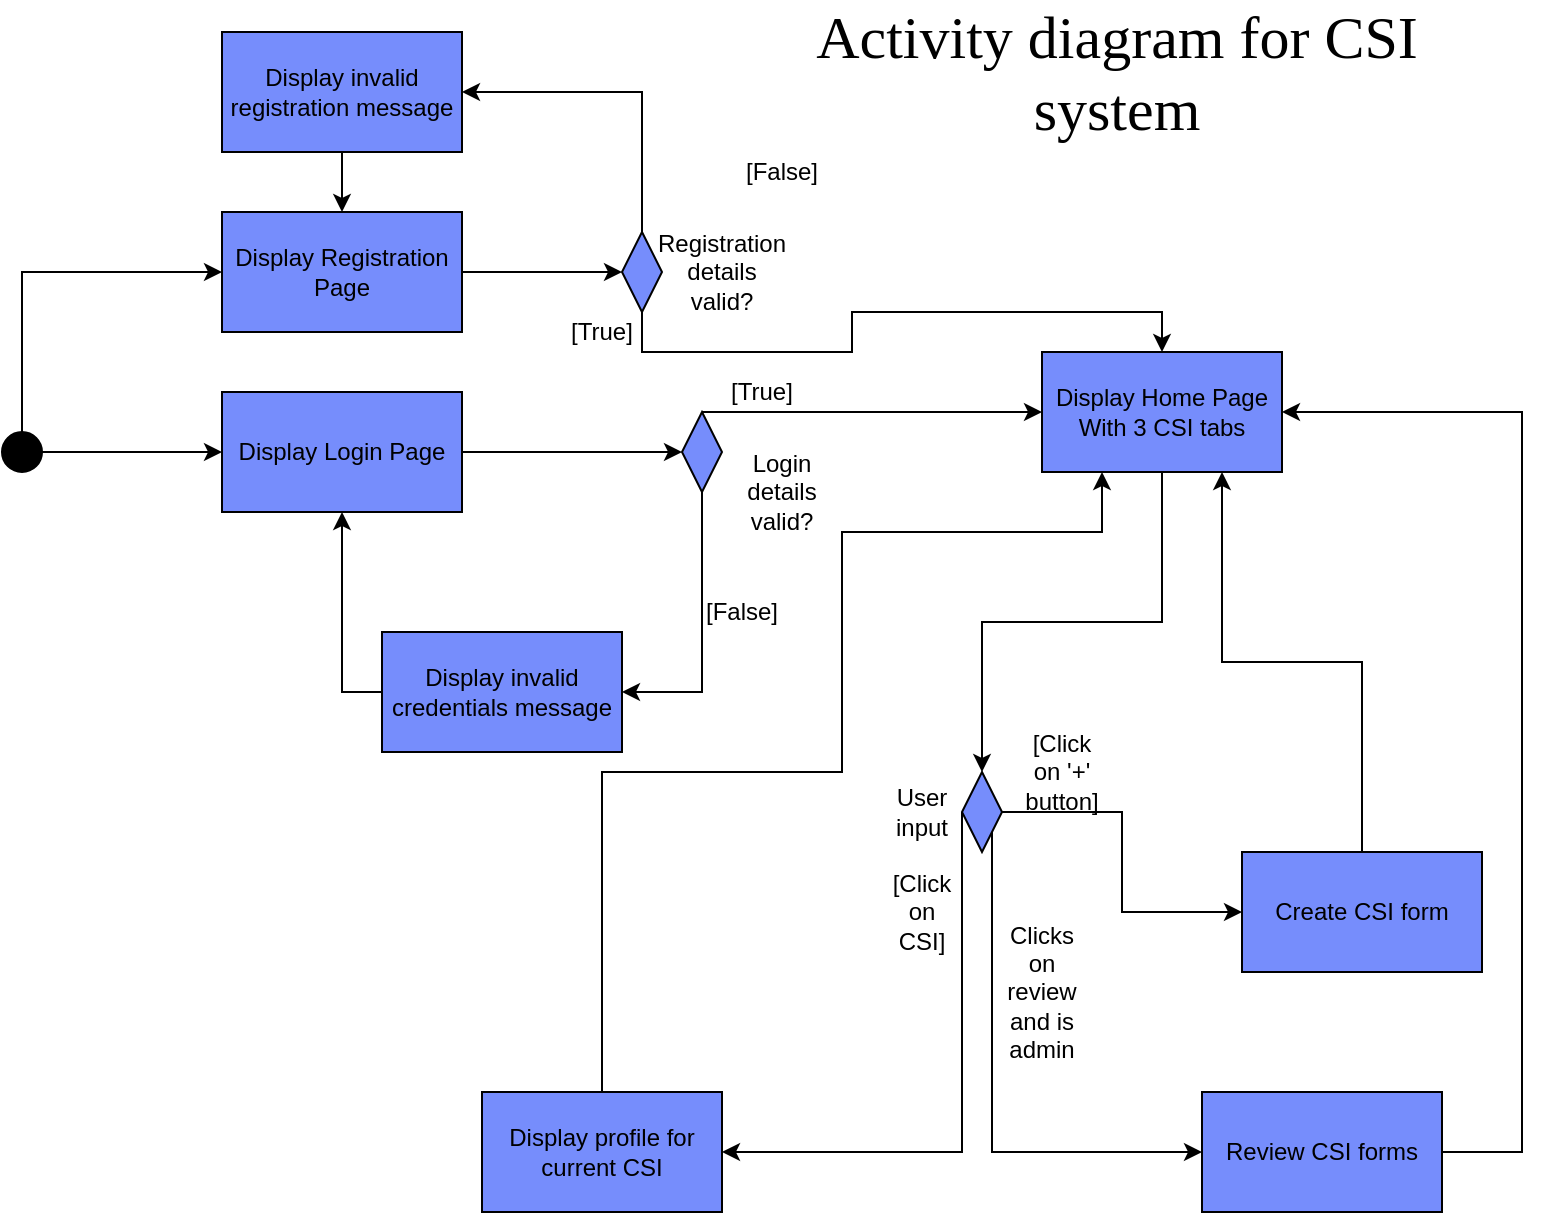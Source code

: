 <mxfile version="13.0.9" type="github">
  <diagram id="irh_rx_qs8wF5NUixnGU" name="Page-1">
    <mxGraphModel dx="1422" dy="1813" grid="1" gridSize="10" guides="1" tooltips="1" connect="1" arrows="1" fold="1" page="1" pageScale="1" pageWidth="850" pageHeight="1100" math="0" shadow="0">
      <root>
        <mxCell id="0" />
        <mxCell id="1" parent="0" />
        <mxCell id="ACrlLrzBDgaYS5opISTg-2" style="edgeStyle=orthogonalEdgeStyle;rounded=0;orthogonalLoop=1;jettySize=auto;html=1;exitX=0.5;exitY=0;exitDx=0;exitDy=0;entryX=0;entryY=0.5;entryDx=0;entryDy=0;fontFamily=Times New Roman;fontSize=30;" edge="1" parent="1" source="ir32ikRxMyAOfCAdhVUw-1" target="ACrlLrzBDgaYS5opISTg-1">
          <mxGeometry relative="1" as="geometry" />
        </mxCell>
        <mxCell id="ir32ikRxMyAOfCAdhVUw-1" value="" style="ellipse;whiteSpace=wrap;html=1;aspect=fixed;fillColor=#000000;" parent="1" vertex="1">
          <mxGeometry y="190" width="20" height="20" as="geometry" />
        </mxCell>
        <mxCell id="ir32ikRxMyAOfCAdhVUw-2" value="" style="endArrow=classic;html=1;exitX=1;exitY=0.5;exitDx=0;exitDy=0;entryX=0;entryY=0.5;entryDx=0;entryDy=0;" parent="1" source="ir32ikRxMyAOfCAdhVUw-1" target="ir32ikRxMyAOfCAdhVUw-3" edge="1">
          <mxGeometry width="50" height="50" relative="1" as="geometry">
            <mxPoint x="400" y="410" as="sourcePoint" />
            <mxPoint x="110" y="200" as="targetPoint" />
          </mxGeometry>
        </mxCell>
        <mxCell id="ir32ikRxMyAOfCAdhVUw-3" value="Display Login Page" style="rounded=0;whiteSpace=wrap;html=1;fillColor=#768DFC;strokeColor=#000000;" parent="1" vertex="1">
          <mxGeometry x="110" y="170" width="120" height="60" as="geometry" />
        </mxCell>
        <mxCell id="ir32ikRxMyAOfCAdhVUw-9" style="edgeStyle=orthogonalEdgeStyle;rounded=0;orthogonalLoop=1;jettySize=auto;html=1;exitX=0.5;exitY=1;exitDx=0;exitDy=0;entryX=1;entryY=0.5;entryDx=0;entryDy=0;" parent="1" source="ir32ikRxMyAOfCAdhVUw-4" target="ir32ikRxMyAOfCAdhVUw-8" edge="1">
          <mxGeometry relative="1" as="geometry" />
        </mxCell>
        <mxCell id="ir32ikRxMyAOfCAdhVUw-16" style="edgeStyle=orthogonalEdgeStyle;rounded=0;orthogonalLoop=1;jettySize=auto;html=1;exitX=0.5;exitY=0;exitDx=0;exitDy=0;endArrow=classic;endFill=1;entryX=0;entryY=0.5;entryDx=0;entryDy=0;" parent="1" source="ir32ikRxMyAOfCAdhVUw-4" target="ir32ikRxMyAOfCAdhVUw-18" edge="1">
          <mxGeometry relative="1" as="geometry">
            <mxPoint x="480" y="180" as="targetPoint" />
            <Array as="points">
              <mxPoint x="390" y="180" />
              <mxPoint x="390" y="180" />
            </Array>
          </mxGeometry>
        </mxCell>
        <mxCell id="ir32ikRxMyAOfCAdhVUw-4" value="" style="rhombus;whiteSpace=wrap;html=1;fillColor=#768DFC;strokeColor=#000000;" parent="1" vertex="1">
          <mxGeometry x="340" y="180" width="20" height="40" as="geometry" />
        </mxCell>
        <mxCell id="ir32ikRxMyAOfCAdhVUw-5" value="" style="endArrow=classic;html=1;exitX=1;exitY=0.5;exitDx=0;exitDy=0;entryX=0;entryY=0.5;entryDx=0;entryDy=0;" parent="1" source="ir32ikRxMyAOfCAdhVUw-3" target="ir32ikRxMyAOfCAdhVUw-4" edge="1">
          <mxGeometry width="50" height="50" relative="1" as="geometry">
            <mxPoint x="400" y="410" as="sourcePoint" />
            <mxPoint x="450" y="360" as="targetPoint" />
          </mxGeometry>
        </mxCell>
        <mxCell id="ir32ikRxMyAOfCAdhVUw-6" value="Login details valid?" style="text;html=1;strokeColor=none;fillColor=none;align=center;verticalAlign=middle;whiteSpace=wrap;rounded=0;" parent="1" vertex="1">
          <mxGeometry x="370" y="210" width="40" height="20" as="geometry" />
        </mxCell>
        <mxCell id="ACrlLrzBDgaYS5opISTg-13" style="edgeStyle=orthogonalEdgeStyle;rounded=0;orthogonalLoop=1;jettySize=auto;html=1;exitX=0;exitY=0.5;exitDx=0;exitDy=0;entryX=0.5;entryY=1;entryDx=0;entryDy=0;fontFamily=Times New Roman;fontSize=30;" edge="1" parent="1" source="ir32ikRxMyAOfCAdhVUw-8" target="ir32ikRxMyAOfCAdhVUw-3">
          <mxGeometry relative="1" as="geometry" />
        </mxCell>
        <mxCell id="ir32ikRxMyAOfCAdhVUw-8" value="Display invalid credentials message" style="rounded=0;whiteSpace=wrap;html=1;fillColor=#768DFC;strokeColor=#000000;" parent="1" vertex="1">
          <mxGeometry x="190" y="290" width="120" height="60" as="geometry" />
        </mxCell>
        <mxCell id="ir32ikRxMyAOfCAdhVUw-10" value="[False]" style="text;html=1;strokeColor=none;fillColor=none;align=center;verticalAlign=middle;whiteSpace=wrap;rounded=0;" parent="1" vertex="1">
          <mxGeometry x="350" y="270" width="40" height="20" as="geometry" />
        </mxCell>
        <mxCell id="ACrlLrzBDgaYS5opISTg-14" style="edgeStyle=orthogonalEdgeStyle;rounded=0;orthogonalLoop=1;jettySize=auto;html=1;exitX=0.5;exitY=1;exitDx=0;exitDy=0;entryX=0.5;entryY=0;entryDx=0;entryDy=0;fontFamily=Times New Roman;fontSize=30;" edge="1" parent="1" source="ir32ikRxMyAOfCAdhVUw-18" target="ir32ikRxMyAOfCAdhVUw-36">
          <mxGeometry relative="1" as="geometry" />
        </mxCell>
        <mxCell id="ir32ikRxMyAOfCAdhVUw-18" value="Display Home Page&lt;br&gt;With 3 CSI tabs" style="rounded=0;whiteSpace=wrap;html=1;fillColor=#768DFC;strokeColor=#000000;" parent="1" vertex="1">
          <mxGeometry x="520" y="150" width="120" height="60" as="geometry" />
        </mxCell>
        <mxCell id="ir32ikRxMyAOfCAdhVUw-25" value="[True]" style="text;html=1;strokeColor=none;fillColor=none;align=center;verticalAlign=middle;whiteSpace=wrap;rounded=0;" parent="1" vertex="1">
          <mxGeometry x="360" y="160" width="40" height="20" as="geometry" />
        </mxCell>
        <mxCell id="ir32ikRxMyAOfCAdhVUw-43" style="edgeStyle=orthogonalEdgeStyle;rounded=0;orthogonalLoop=1;jettySize=auto;html=1;exitX=0;exitY=0.5;exitDx=0;exitDy=0;entryX=1;entryY=0.5;entryDx=0;entryDy=0;endArrow=classic;endFill=1;" parent="1" source="ir32ikRxMyAOfCAdhVUw-36" target="ir32ikRxMyAOfCAdhVUw-42" edge="1">
          <mxGeometry relative="1" as="geometry">
            <Array as="points">
              <mxPoint x="480" y="550" />
            </Array>
          </mxGeometry>
        </mxCell>
        <mxCell id="ACrlLrzBDgaYS5opISTg-17" style="edgeStyle=orthogonalEdgeStyle;rounded=0;orthogonalLoop=1;jettySize=auto;html=1;exitX=1;exitY=0.5;exitDx=0;exitDy=0;entryX=0;entryY=0.5;entryDx=0;entryDy=0;fontFamily=Times New Roman;fontSize=30;" edge="1" parent="1" source="ir32ikRxMyAOfCAdhVUw-36" target="ACrlLrzBDgaYS5opISTg-16">
          <mxGeometry relative="1" as="geometry" />
        </mxCell>
        <mxCell id="ACrlLrzBDgaYS5opISTg-22" style="edgeStyle=orthogonalEdgeStyle;rounded=0;orthogonalLoop=1;jettySize=auto;html=1;exitX=1;exitY=1;exitDx=0;exitDy=0;entryX=0;entryY=0.5;entryDx=0;entryDy=0;fontFamily=Times New Roman;fontSize=30;" edge="1" parent="1" source="ir32ikRxMyAOfCAdhVUw-36" target="ACrlLrzBDgaYS5opISTg-21">
          <mxGeometry relative="1" as="geometry">
            <Array as="points">
              <mxPoint x="495" y="550" />
            </Array>
          </mxGeometry>
        </mxCell>
        <mxCell id="ir32ikRxMyAOfCAdhVUw-36" value="" style="rhombus;whiteSpace=wrap;html=1;fillColor=#768DFC;strokeColor=#000000;" parent="1" vertex="1">
          <mxGeometry x="480" y="360" width="20" height="40" as="geometry" />
        </mxCell>
        <mxCell id="ir32ikRxMyAOfCAdhVUw-40" value="User input" style="text;html=1;strokeColor=none;fillColor=none;align=center;verticalAlign=middle;whiteSpace=wrap;rounded=0;" parent="1" vertex="1">
          <mxGeometry x="440" y="370" width="40" height="20" as="geometry" />
        </mxCell>
        <mxCell id="ACrlLrzBDgaYS5opISTg-19" style="edgeStyle=orthogonalEdgeStyle;rounded=0;orthogonalLoop=1;jettySize=auto;html=1;exitX=0.5;exitY=0;exitDx=0;exitDy=0;entryX=0.25;entryY=1;entryDx=0;entryDy=0;fontFamily=Times New Roman;fontSize=30;" edge="1" parent="1" source="ir32ikRxMyAOfCAdhVUw-42" target="ir32ikRxMyAOfCAdhVUw-18">
          <mxGeometry relative="1" as="geometry">
            <Array as="points">
              <mxPoint x="300" y="360" />
              <mxPoint x="420" y="360" />
              <mxPoint x="420" y="240" />
              <mxPoint x="550" y="240" />
            </Array>
          </mxGeometry>
        </mxCell>
        <mxCell id="ir32ikRxMyAOfCAdhVUw-42" value="Display profile for current CSI" style="rounded=0;whiteSpace=wrap;html=1;fillColor=#768DFC;strokeColor=#000000;" parent="1" vertex="1">
          <mxGeometry x="240" y="520" width="120" height="60" as="geometry" />
        </mxCell>
        <mxCell id="ACrlLrzBDgaYS5opISTg-8" style="edgeStyle=orthogonalEdgeStyle;rounded=0;orthogonalLoop=1;jettySize=auto;html=1;exitX=1;exitY=0.5;exitDx=0;exitDy=0;entryX=0;entryY=0.5;entryDx=0;entryDy=0;fontFamily=Times New Roman;fontSize=30;" edge="1" parent="1" source="ACrlLrzBDgaYS5opISTg-1" target="ACrlLrzBDgaYS5opISTg-3">
          <mxGeometry relative="1" as="geometry" />
        </mxCell>
        <mxCell id="ACrlLrzBDgaYS5opISTg-1" value="Display Registration Page" style="rounded=0;whiteSpace=wrap;html=1;fillColor=#768DFC;strokeColor=#000000;" vertex="1" parent="1">
          <mxGeometry x="110" y="80" width="120" height="60" as="geometry" />
        </mxCell>
        <mxCell id="ACrlLrzBDgaYS5opISTg-9" style="edgeStyle=orthogonalEdgeStyle;rounded=0;orthogonalLoop=1;jettySize=auto;html=1;exitX=0.5;exitY=1;exitDx=0;exitDy=0;entryX=0.5;entryY=0;entryDx=0;entryDy=0;fontFamily=Times New Roman;fontSize=30;" edge="1" parent="1" source="ACrlLrzBDgaYS5opISTg-3" target="ir32ikRxMyAOfCAdhVUw-18">
          <mxGeometry relative="1" as="geometry" />
        </mxCell>
        <mxCell id="ACrlLrzBDgaYS5opISTg-11" style="edgeStyle=orthogonalEdgeStyle;rounded=0;orthogonalLoop=1;jettySize=auto;html=1;exitX=0.5;exitY=0;exitDx=0;exitDy=0;entryX=1;entryY=0.5;entryDx=0;entryDy=0;fontFamily=Times New Roman;fontSize=30;" edge="1" parent="1" source="ACrlLrzBDgaYS5opISTg-3" target="ACrlLrzBDgaYS5opISTg-10">
          <mxGeometry relative="1" as="geometry" />
        </mxCell>
        <mxCell id="ACrlLrzBDgaYS5opISTg-3" value="" style="rhombus;whiteSpace=wrap;html=1;fillColor=#768DFC;strokeColor=#000000;" vertex="1" parent="1">
          <mxGeometry x="310" y="90" width="20" height="40" as="geometry" />
        </mxCell>
        <mxCell id="ACrlLrzBDgaYS5opISTg-4" value="Registration details valid?" style="text;html=1;strokeColor=none;fillColor=none;align=center;verticalAlign=middle;whiteSpace=wrap;rounded=0;" vertex="1" parent="1">
          <mxGeometry x="340" y="100" width="40" height="20" as="geometry" />
        </mxCell>
        <mxCell id="ACrlLrzBDgaYS5opISTg-5" value="[True]" style="text;html=1;strokeColor=none;fillColor=none;align=center;verticalAlign=middle;whiteSpace=wrap;rounded=0;" vertex="1" parent="1">
          <mxGeometry x="280" y="130" width="40" height="20" as="geometry" />
        </mxCell>
        <mxCell id="ACrlLrzBDgaYS5opISTg-6" value="[False]" style="text;html=1;strokeColor=none;fillColor=none;align=center;verticalAlign=middle;whiteSpace=wrap;rounded=0;" vertex="1" parent="1">
          <mxGeometry x="370" y="50" width="40" height="20" as="geometry" />
        </mxCell>
        <mxCell id="ACrlLrzBDgaYS5opISTg-12" style="edgeStyle=orthogonalEdgeStyle;rounded=0;orthogonalLoop=1;jettySize=auto;html=1;exitX=0.5;exitY=1;exitDx=0;exitDy=0;entryX=0.5;entryY=0;entryDx=0;entryDy=0;fontFamily=Times New Roman;fontSize=30;" edge="1" parent="1" source="ACrlLrzBDgaYS5opISTg-10" target="ACrlLrzBDgaYS5opISTg-1">
          <mxGeometry relative="1" as="geometry" />
        </mxCell>
        <mxCell id="ACrlLrzBDgaYS5opISTg-10" value="Display invalid registration message" style="rounded=0;whiteSpace=wrap;html=1;fillColor=#768DFC;strokeColor=#000000;" vertex="1" parent="1">
          <mxGeometry x="110" y="-10" width="120" height="60" as="geometry" />
        </mxCell>
        <mxCell id="ACrlLrzBDgaYS5opISTg-15" value="[Click on CSI]" style="text;html=1;strokeColor=none;fillColor=none;align=center;verticalAlign=middle;whiteSpace=wrap;rounded=0;" vertex="1" parent="1">
          <mxGeometry x="440" y="420" width="40" height="20" as="geometry" />
        </mxCell>
        <mxCell id="ACrlLrzBDgaYS5opISTg-20" style="edgeStyle=orthogonalEdgeStyle;rounded=0;orthogonalLoop=1;jettySize=auto;html=1;exitX=0.5;exitY=0;exitDx=0;exitDy=0;entryX=0.75;entryY=1;entryDx=0;entryDy=0;fontFamily=Times New Roman;fontSize=30;" edge="1" parent="1" source="ACrlLrzBDgaYS5opISTg-16" target="ir32ikRxMyAOfCAdhVUw-18">
          <mxGeometry relative="1" as="geometry" />
        </mxCell>
        <mxCell id="ACrlLrzBDgaYS5opISTg-16" value="Create CSI form" style="rounded=0;whiteSpace=wrap;html=1;fillColor=#768DFC;strokeColor=#000000;" vertex="1" parent="1">
          <mxGeometry x="620" y="400" width="120" height="60" as="geometry" />
        </mxCell>
        <mxCell id="ACrlLrzBDgaYS5opISTg-18" value="[Click on &#39;+&#39; button]" style="text;html=1;strokeColor=none;fillColor=none;align=center;verticalAlign=middle;whiteSpace=wrap;rounded=0;" vertex="1" parent="1">
          <mxGeometry x="510" y="350" width="40" height="20" as="geometry" />
        </mxCell>
        <mxCell id="ACrlLrzBDgaYS5opISTg-24" style="edgeStyle=orthogonalEdgeStyle;rounded=0;orthogonalLoop=1;jettySize=auto;html=1;exitX=1;exitY=0.5;exitDx=0;exitDy=0;fontFamily=Times New Roman;fontSize=30;entryX=1;entryY=0.5;entryDx=0;entryDy=0;" edge="1" parent="1" source="ACrlLrzBDgaYS5opISTg-21" target="ir32ikRxMyAOfCAdhVUw-18">
          <mxGeometry relative="1" as="geometry">
            <mxPoint x="760" y="200" as="targetPoint" />
            <Array as="points">
              <mxPoint x="760" y="550" />
              <mxPoint x="760" y="180" />
            </Array>
          </mxGeometry>
        </mxCell>
        <mxCell id="ACrlLrzBDgaYS5opISTg-21" value="Review CSI forms" style="rounded=0;whiteSpace=wrap;html=1;fillColor=#768DFC;strokeColor=#000000;" vertex="1" parent="1">
          <mxGeometry x="600" y="520" width="120" height="60" as="geometry" />
        </mxCell>
        <mxCell id="ACrlLrzBDgaYS5opISTg-23" value="Clicks on review and is admin" style="text;html=1;strokeColor=none;fillColor=none;align=center;verticalAlign=middle;whiteSpace=wrap;rounded=0;" vertex="1" parent="1">
          <mxGeometry x="500" y="460" width="40" height="20" as="geometry" />
        </mxCell>
        <mxCell id="ACrlLrzBDgaYS5opISTg-25" value="Activity diagram for CSI system" style="text;html=1;strokeColor=none;fillColor=none;align=center;verticalAlign=middle;whiteSpace=wrap;rounded=0;fontFamily=Times New Roman;fontSize=30;" vertex="1" parent="1">
          <mxGeometry x="380" width="355" height="20" as="geometry" />
        </mxCell>
      </root>
    </mxGraphModel>
  </diagram>
</mxfile>
